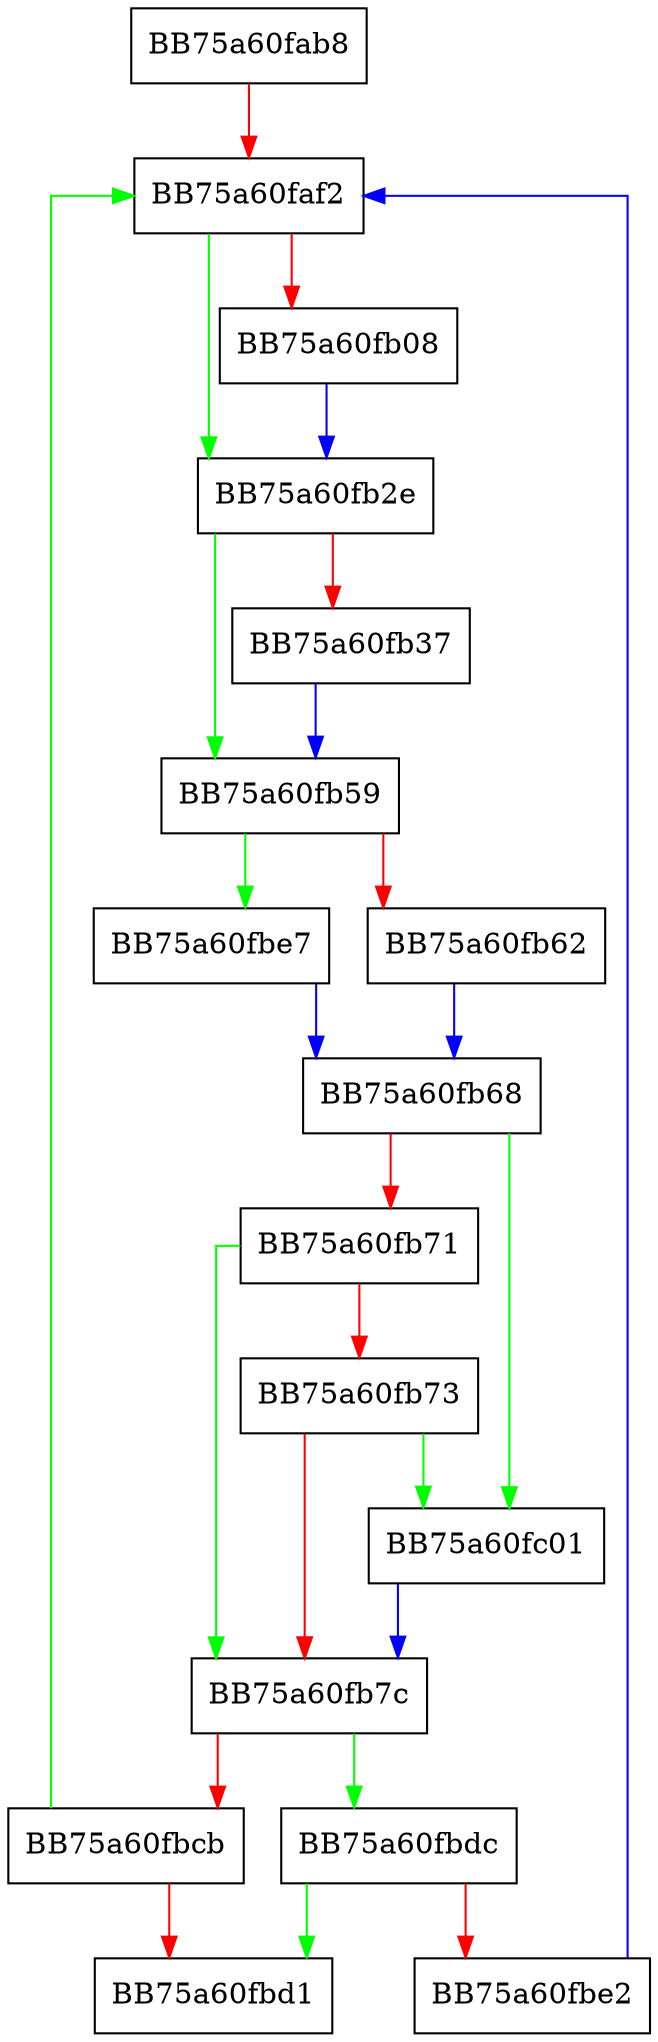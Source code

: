 digraph _Thrd_sleep {
  node [shape="box"];
  graph [splines=ortho];
  BB75a60fab8 -> BB75a60faf2 [color="red"];
  BB75a60faf2 -> BB75a60fb2e [color="green"];
  BB75a60faf2 -> BB75a60fb08 [color="red"];
  BB75a60fb08 -> BB75a60fb2e [color="blue"];
  BB75a60fb2e -> BB75a60fb59 [color="green"];
  BB75a60fb2e -> BB75a60fb37 [color="red"];
  BB75a60fb37 -> BB75a60fb59 [color="blue"];
  BB75a60fb59 -> BB75a60fbe7 [color="green"];
  BB75a60fb59 -> BB75a60fb62 [color="red"];
  BB75a60fb62 -> BB75a60fb68 [color="blue"];
  BB75a60fb68 -> BB75a60fc01 [color="green"];
  BB75a60fb68 -> BB75a60fb71 [color="red"];
  BB75a60fb71 -> BB75a60fb7c [color="green"];
  BB75a60fb71 -> BB75a60fb73 [color="red"];
  BB75a60fb73 -> BB75a60fc01 [color="green"];
  BB75a60fb73 -> BB75a60fb7c [color="red"];
  BB75a60fb7c -> BB75a60fbdc [color="green"];
  BB75a60fb7c -> BB75a60fbcb [color="red"];
  BB75a60fbcb -> BB75a60faf2 [color="green"];
  BB75a60fbcb -> BB75a60fbd1 [color="red"];
  BB75a60fbdc -> BB75a60fbd1 [color="green"];
  BB75a60fbdc -> BB75a60fbe2 [color="red"];
  BB75a60fbe2 -> BB75a60faf2 [color="blue"];
  BB75a60fbe7 -> BB75a60fb68 [color="blue"];
  BB75a60fc01 -> BB75a60fb7c [color="blue"];
}